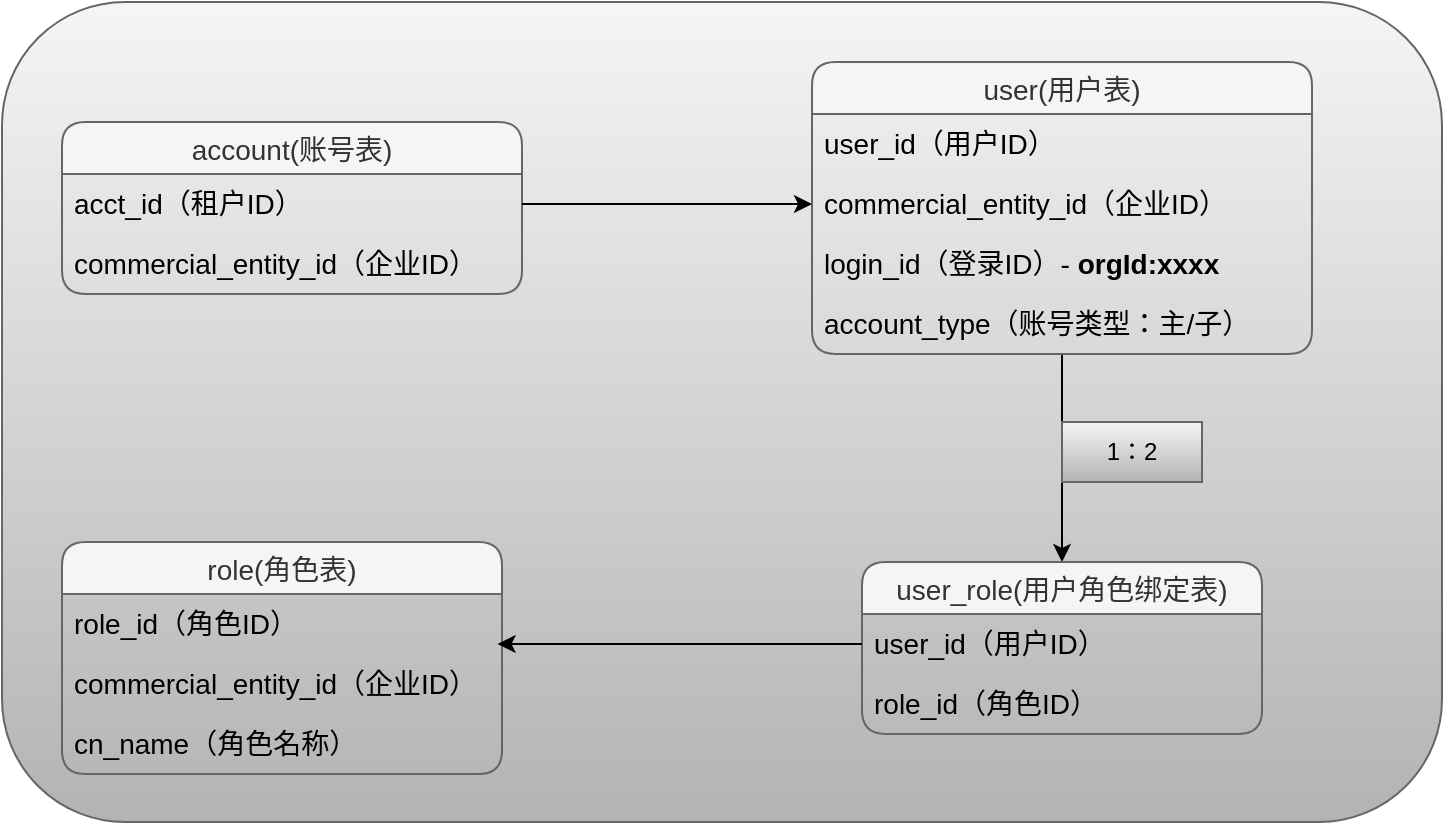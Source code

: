 <mxfile version="21.8.1" type="github" pages="2">
  <diagram name="第 1 页" id="IpazkFaS0Lrj8HOoO_6F">
    <mxGraphModel dx="954" dy="585" grid="1" gridSize="10" guides="1" tooltips="1" connect="1" arrows="1" fold="1" page="1" pageScale="1" pageWidth="2339" pageHeight="3300" math="0" shadow="0">
      <root>
        <mxCell id="0" />
        <mxCell id="1" parent="0" />
        <mxCell id="aKfJ7au6jxpPS87KoE8j-28" value="" style="rounded=1;whiteSpace=wrap;html=1;fillColor=#f5f5f5;gradientColor=#b3b3b3;strokeColor=#666666;" vertex="1" parent="1">
          <mxGeometry x="80" y="230" width="720" height="410" as="geometry" />
        </mxCell>
        <mxCell id="aKfJ7au6jxpPS87KoE8j-5" value="account(账号表)" style="swimlane;fontStyle=0;childLayout=stackLayout;horizontal=1;startSize=26;horizontalStack=0;resizeParent=1;resizeParentMax=0;resizeLast=0;collapsible=1;marginBottom=0;align=center;fontSize=14;shadow=0;rounded=1;fillColor=#f5f5f5;fontColor=#333333;strokeColor=#666666;" vertex="1" parent="1">
          <mxGeometry x="110" y="290" width="230" height="86" as="geometry" />
        </mxCell>
        <mxCell id="aKfJ7au6jxpPS87KoE8j-6" value="&lt;font style=&quot;font-size: 14px;&quot;&gt;acct_id（租户ID）&lt;/font&gt;" style="text;strokeColor=none;fillColor=none;spacingLeft=4;spacingRight=4;overflow=hidden;rotatable=0;points=[[0,0.5],[1,0.5]];portConstraint=eastwest;fontSize=12;whiteSpace=wrap;html=1;" vertex="1" parent="aKfJ7au6jxpPS87KoE8j-5">
          <mxGeometry y="26" width="230" height="30" as="geometry" />
        </mxCell>
        <mxCell id="aKfJ7au6jxpPS87KoE8j-7" value="&lt;font style=&quot;font-size: 14px;&quot;&gt;commercial_entity_id&lt;/font&gt;&lt;font style=&quot;font-size: 14px;&quot;&gt;（企业ID）&lt;/font&gt;" style="text;strokeColor=none;fillColor=none;spacingLeft=4;spacingRight=4;overflow=hidden;rotatable=0;points=[[0,0.5],[1,0.5]];portConstraint=eastwest;fontSize=12;whiteSpace=wrap;html=1;" vertex="1" parent="aKfJ7au6jxpPS87KoE8j-5">
          <mxGeometry y="56" width="230" height="30" as="geometry" />
        </mxCell>
        <mxCell id="aKfJ7au6jxpPS87KoE8j-21" style="edgeStyle=orthogonalEdgeStyle;rounded=0;orthogonalLoop=1;jettySize=auto;html=1;entryX=0.5;entryY=0;entryDx=0;entryDy=0;" edge="1" parent="1" source="aKfJ7au6jxpPS87KoE8j-10" target="aKfJ7au6jxpPS87KoE8j-18">
          <mxGeometry relative="1" as="geometry" />
        </mxCell>
        <mxCell id="aKfJ7au6jxpPS87KoE8j-10" value="user(用户表)" style="swimlane;fontStyle=0;childLayout=stackLayout;horizontal=1;startSize=26;horizontalStack=0;resizeParent=1;resizeParentMax=0;resizeLast=0;collapsible=1;marginBottom=0;align=center;fontSize=14;shadow=0;rounded=1;fillColor=#f5f5f5;fontColor=#333333;strokeColor=#666666;" vertex="1" parent="1">
          <mxGeometry x="485" y="260" width="250" height="146" as="geometry" />
        </mxCell>
        <mxCell id="aKfJ7au6jxpPS87KoE8j-11" value="&lt;font style=&quot;font-size: 14px;&quot;&gt;user_id（用户ID）&lt;/font&gt;" style="text;strokeColor=none;fillColor=none;spacingLeft=4;spacingRight=4;overflow=hidden;rotatable=0;points=[[0,0.5],[1,0.5]];portConstraint=eastwest;fontSize=12;whiteSpace=wrap;html=1;" vertex="1" parent="aKfJ7au6jxpPS87KoE8j-10">
          <mxGeometry y="26" width="250" height="30" as="geometry" />
        </mxCell>
        <mxCell id="aKfJ7au6jxpPS87KoE8j-14" value="&lt;font style=&quot;font-size: 14px;&quot;&gt;commercial_entity_id（企业ID）&lt;/font&gt;" style="text;strokeColor=none;fillColor=none;spacingLeft=4;spacingRight=4;overflow=hidden;rotatable=0;points=[[0,0.5],[1,0.5]];portConstraint=eastwest;fontSize=12;whiteSpace=wrap;html=1;" vertex="1" parent="aKfJ7au6jxpPS87KoE8j-10">
          <mxGeometry y="56" width="250" height="30" as="geometry" />
        </mxCell>
        <mxCell id="aKfJ7au6jxpPS87KoE8j-12" value="&lt;font style=&quot;font-size: 14px;&quot;&gt;login_id（登录ID）- &lt;b&gt;orgId:xxxx&lt;/b&gt;&lt;/font&gt;" style="text;strokeColor=none;fillColor=none;spacingLeft=4;spacingRight=4;overflow=hidden;rotatable=0;points=[[0,0.5],[1,0.5]];portConstraint=eastwest;fontSize=12;whiteSpace=wrap;html=1;" vertex="1" parent="aKfJ7au6jxpPS87KoE8j-10">
          <mxGeometry y="86" width="250" height="30" as="geometry" />
        </mxCell>
        <mxCell id="aKfJ7au6jxpPS87KoE8j-13" value="&lt;font style=&quot;font-size: 14px;&quot;&gt;account_type（账号类型：主/子）&lt;/font&gt;" style="text;strokeColor=none;fillColor=none;spacingLeft=4;spacingRight=4;overflow=hidden;rotatable=0;points=[[0,0.5],[1,0.5]];portConstraint=eastwest;fontSize=12;whiteSpace=wrap;html=1;" vertex="1" parent="aKfJ7au6jxpPS87KoE8j-10">
          <mxGeometry y="116" width="250" height="30" as="geometry" />
        </mxCell>
        <mxCell id="aKfJ7au6jxpPS87KoE8j-17" style="edgeStyle=orthogonalEdgeStyle;rounded=0;orthogonalLoop=1;jettySize=auto;html=1;exitX=1;exitY=0.5;exitDx=0;exitDy=0;entryX=0;entryY=0.5;entryDx=0;entryDy=0;" edge="1" parent="1" source="aKfJ7au6jxpPS87KoE8j-6" target="aKfJ7au6jxpPS87KoE8j-14">
          <mxGeometry relative="1" as="geometry" />
        </mxCell>
        <mxCell id="aKfJ7au6jxpPS87KoE8j-18" value="user_role(用户角色绑定表)" style="swimlane;fontStyle=0;childLayout=stackLayout;horizontal=1;startSize=26;horizontalStack=0;resizeParent=1;resizeParentMax=0;resizeLast=0;collapsible=1;marginBottom=0;align=center;fontSize=14;shadow=0;rounded=1;fillColor=#f5f5f5;fontColor=#333333;strokeColor=#666666;" vertex="1" parent="1">
          <mxGeometry x="510" y="510" width="200" height="86" as="geometry" />
        </mxCell>
        <mxCell id="aKfJ7au6jxpPS87KoE8j-19" value="&lt;font style=&quot;font-size: 14px;&quot;&gt;user_id（用户ID）&lt;/font&gt;" style="text;strokeColor=none;fillColor=none;spacingLeft=4;spacingRight=4;overflow=hidden;rotatable=0;points=[[0,0.5],[1,0.5]];portConstraint=eastwest;fontSize=12;whiteSpace=wrap;html=1;" vertex="1" parent="aKfJ7au6jxpPS87KoE8j-18">
          <mxGeometry y="26" width="200" height="30" as="geometry" />
        </mxCell>
        <mxCell id="aKfJ7au6jxpPS87KoE8j-20" value="&lt;font style=&quot;font-size: 14px;&quot;&gt;role_id（角色ID）&lt;/font&gt;" style="text;strokeColor=none;fillColor=none;spacingLeft=4;spacingRight=4;overflow=hidden;rotatable=0;points=[[0,0.5],[1,0.5]];portConstraint=eastwest;fontSize=12;whiteSpace=wrap;html=1;" vertex="1" parent="aKfJ7au6jxpPS87KoE8j-18">
          <mxGeometry y="56" width="200" height="30" as="geometry" />
        </mxCell>
        <mxCell id="aKfJ7au6jxpPS87KoE8j-22" value="role(角色表)" style="swimlane;fontStyle=0;childLayout=stackLayout;horizontal=1;startSize=26;horizontalStack=0;resizeParent=1;resizeParentMax=0;resizeLast=0;collapsible=1;marginBottom=0;align=center;fontSize=14;shadow=0;rounded=1;fillColor=#f5f5f5;fontColor=#333333;strokeColor=#666666;" vertex="1" parent="1">
          <mxGeometry x="110" y="500" width="220" height="116" as="geometry" />
        </mxCell>
        <mxCell id="aKfJ7au6jxpPS87KoE8j-23" value="&lt;font style=&quot;font-size: 14px;&quot;&gt;role_id（角色ID）&lt;/font&gt;" style="text;strokeColor=none;fillColor=none;spacingLeft=4;spacingRight=4;overflow=hidden;rotatable=0;points=[[0,0.5],[1,0.5]];portConstraint=eastwest;fontSize=12;whiteSpace=wrap;html=1;" vertex="1" parent="aKfJ7au6jxpPS87KoE8j-22">
          <mxGeometry y="26" width="220" height="30" as="geometry" />
        </mxCell>
        <mxCell id="aKfJ7au6jxpPS87KoE8j-24" value="&lt;font style=&quot;font-size: 14px;&quot;&gt;commercial_entity_id（企业ID）&lt;/font&gt;" style="text;strokeColor=none;fillColor=none;spacingLeft=4;spacingRight=4;overflow=hidden;rotatable=0;points=[[0,0.5],[1,0.5]];portConstraint=eastwest;fontSize=12;whiteSpace=wrap;html=1;" vertex="1" parent="aKfJ7au6jxpPS87KoE8j-22">
          <mxGeometry y="56" width="220" height="30" as="geometry" />
        </mxCell>
        <mxCell id="aKfJ7au6jxpPS87KoE8j-25" value="&lt;font style=&quot;font-size: 14px;&quot;&gt;cn_name（角色名称）&lt;/font&gt;" style="text;strokeColor=none;fillColor=none;spacingLeft=4;spacingRight=4;overflow=hidden;rotatable=0;points=[[0,0.5],[1,0.5]];portConstraint=eastwest;fontSize=12;whiteSpace=wrap;html=1;" vertex="1" parent="aKfJ7au6jxpPS87KoE8j-22">
          <mxGeometry y="86" width="220" height="30" as="geometry" />
        </mxCell>
        <mxCell id="aKfJ7au6jxpPS87KoE8j-27" style="edgeStyle=orthogonalEdgeStyle;rounded=0;orthogonalLoop=1;jettySize=auto;html=1;exitX=0;exitY=0.5;exitDx=0;exitDy=0;entryX=0.99;entryY=-0.167;entryDx=0;entryDy=0;entryPerimeter=0;" edge="1" parent="1" source="aKfJ7au6jxpPS87KoE8j-19" target="aKfJ7au6jxpPS87KoE8j-24">
          <mxGeometry relative="1" as="geometry" />
        </mxCell>
        <mxCell id="aKfJ7au6jxpPS87KoE8j-29" value="1：2" style="rounded=0;whiteSpace=wrap;html=1;fillColor=#f5f5f5;gradientColor=#b3b3b3;strokeColor=#666666;" vertex="1" parent="1">
          <mxGeometry x="610" y="440" width="70" height="30" as="geometry" />
        </mxCell>
      </root>
    </mxGraphModel>
  </diagram>
  <diagram id="zGD35rfJPjzBeyiS0ssb" name="第 2 页">
    <mxGraphModel dx="5006" dy="884" grid="1" gridSize="10" guides="1" tooltips="1" connect="1" arrows="1" fold="1" page="1" pageScale="1" pageWidth="3300" pageHeight="4681" math="0" shadow="0">
      <root>
        <mxCell id="0" />
        <mxCell id="1" parent="0" />
        <mxCell id="UZakb7jwYeY7YiyffW3u-2" value="" style="rounded=1;whiteSpace=wrap;html=1;fillColor=#bac8d3;strokeColor=#23445d;" vertex="1" parent="1">
          <mxGeometry x="-160" y="742.5" width="2070" height="1477.5" as="geometry" />
        </mxCell>
        <mxCell id="UZakb7jwYeY7YiyffW3u-193" value="" style="rounded=1;whiteSpace=wrap;html=1;fillColor=#dae8fc;gradientColor=#7ea6e0;strokeColor=#6c8ebf;glass=0;shadow=1;" vertex="1" parent="1">
          <mxGeometry x="610" y="835" width="900" height="1015" as="geometry" />
        </mxCell>
        <mxCell id="UZakb7jwYeY7YiyffW3u-4" value="" style="shape=flexArrow;endArrow=classic;html=1;rounded=0;" edge="1" parent="1">
          <mxGeometry width="50" height="50" relative="1" as="geometry">
            <mxPoint x="104.5" y="860" as="sourcePoint" />
            <mxPoint x="104.5" y="940" as="targetPoint" />
          </mxGeometry>
        </mxCell>
        <mxCell id="UZakb7jwYeY7YiyffW3u-5" value="营销通BP消息" style="rounded=1;whiteSpace=wrap;html=1;" vertex="1" parent="1">
          <mxGeometry x="45" y="800" width="120" height="60" as="geometry" />
        </mxCell>
        <mxCell id="UZakb7jwYeY7YiyffW3u-6" value="" style="rounded=1;whiteSpace=wrap;html=1;fillColor=#dae8fc;gradientColor=#7ea6e0;strokeColor=#6c8ebf;glass=0;shadow=1;" vertex="1" parent="1">
          <mxGeometry x="-70" y="940" width="590" height="660" as="geometry" />
        </mxCell>
        <mxCell id="UZakb7jwYeY7YiyffW3u-52" style="edgeStyle=orthogonalEdgeStyle;rounded=0;orthogonalLoop=1;jettySize=auto;html=1;exitX=1;exitY=0.5;exitDx=0;exitDy=0;entryX=0.5;entryY=0;entryDx=0;entryDy=0;" edge="1" parent="1" source="UZakb7jwYeY7YiyffW3u-45" target="UZakb7jwYeY7YiyffW3u-51">
          <mxGeometry relative="1" as="geometry" />
        </mxCell>
        <mxCell id="UZakb7jwYeY7YiyffW3u-53" value="否返回NULL" style="edgeLabel;html=1;align=center;verticalAlign=middle;resizable=0;points=[];" vertex="1" connectable="0" parent="UZakb7jwYeY7YiyffW3u-52">
          <mxGeometry x="-0.569" y="3" relative="1" as="geometry">
            <mxPoint as="offset" />
          </mxGeometry>
        </mxCell>
        <mxCell id="UZakb7jwYeY7YiyffW3u-54" style="edgeStyle=orthogonalEdgeStyle;rounded=0;orthogonalLoop=1;jettySize=auto;html=1;exitX=0.5;exitY=1;exitDx=0;exitDy=0;entryX=0.5;entryY=0;entryDx=0;entryDy=0;" edge="1" parent="1" source="UZakb7jwYeY7YiyffW3u-45" target="UZakb7jwYeY7YiyffW3u-46">
          <mxGeometry relative="1" as="geometry" />
        </mxCell>
        <mxCell id="UZakb7jwYeY7YiyffW3u-45" value="&lt;font style=&quot;font-size: 16px;&quot;&gt;是否营销通下发数据&lt;/font&gt;" style="rhombus;whiteSpace=wrap;html=1;" vertex="1" parent="1">
          <mxGeometry x="45" y="960" width="170" height="80" as="geometry" />
        </mxCell>
        <mxCell id="UZakb7jwYeY7YiyffW3u-55" style="edgeStyle=orthogonalEdgeStyle;rounded=0;orthogonalLoop=1;jettySize=auto;html=1;exitX=1;exitY=0.5;exitDx=0;exitDy=0;entryX=0.5;entryY=0;entryDx=0;entryDy=0;" edge="1" parent="1" source="UZakb7jwYeY7YiyffW3u-46" target="UZakb7jwYeY7YiyffW3u-51">
          <mxGeometry relative="1" as="geometry" />
        </mxCell>
        <mxCell id="UZakb7jwYeY7YiyffW3u-56" value="否返回NULL" style="edgeLabel;html=1;align=center;verticalAlign=middle;resizable=0;points=[];fontSize=11;" vertex="1" connectable="0" parent="UZakb7jwYeY7YiyffW3u-55">
          <mxGeometry x="-0.281" y="2" relative="1" as="geometry">
            <mxPoint as="offset" />
          </mxGeometry>
        </mxCell>
        <mxCell id="UZakb7jwYeY7YiyffW3u-59" style="edgeStyle=orthogonalEdgeStyle;rounded=0;orthogonalLoop=1;jettySize=auto;html=1;exitX=0.5;exitY=1;exitDx=0;exitDy=0;entryX=0.5;entryY=0;entryDx=0;entryDy=0;" edge="1" parent="1" source="UZakb7jwYeY7YiyffW3u-46" target="UZakb7jwYeY7YiyffW3u-47">
          <mxGeometry relative="1" as="geometry" />
        </mxCell>
        <mxCell id="UZakb7jwYeY7YiyffW3u-46" value="&lt;font style=&quot;font-size: 16px;&quot;&gt;是否规定组件类型&lt;/font&gt;" style="rhombus;whiteSpace=wrap;html=1;" vertex="1" parent="1">
          <mxGeometry x="45" y="1070" width="170" height="80" as="geometry" />
        </mxCell>
        <mxCell id="UZakb7jwYeY7YiyffW3u-57" style="edgeStyle=orthogonalEdgeStyle;rounded=0;orthogonalLoop=1;jettySize=auto;html=1;entryX=0;entryY=0.5;entryDx=0;entryDy=0;" edge="1" parent="1" source="UZakb7jwYeY7YiyffW3u-47" target="UZakb7jwYeY7YiyffW3u-51">
          <mxGeometry relative="1" as="geometry" />
        </mxCell>
        <mxCell id="UZakb7jwYeY7YiyffW3u-58" value="&lt;font style=&quot;font-size: 12px;&quot;&gt;是返回NULL&lt;/font&gt;" style="edgeLabel;html=1;align=center;verticalAlign=middle;resizable=0;points=[];" vertex="1" connectable="0" parent="UZakb7jwYeY7YiyffW3u-57">
          <mxGeometry x="-0.087" y="3" relative="1" as="geometry">
            <mxPoint as="offset" />
          </mxGeometry>
        </mxCell>
        <mxCell id="UZakb7jwYeY7YiyffW3u-60" style="edgeStyle=orthogonalEdgeStyle;rounded=0;orthogonalLoop=1;jettySize=auto;html=1;exitX=0.5;exitY=1;exitDx=0;exitDy=0;entryX=0.5;entryY=0;entryDx=0;entryDy=0;" edge="1" parent="1" source="UZakb7jwYeY7YiyffW3u-47" target="UZakb7jwYeY7YiyffW3u-48">
          <mxGeometry relative="1" as="geometry" />
        </mxCell>
        <mxCell id="UZakb7jwYeY7YiyffW3u-47" value="&lt;font style=&quot;font-size: 16px;&quot;&gt;是否是否商桥数据&lt;/font&gt;" style="rhombus;whiteSpace=wrap;html=1;" vertex="1" parent="1">
          <mxGeometry x="40" y="1170" width="180" height="80" as="geometry" />
        </mxCell>
        <mxCell id="UZakb7jwYeY7YiyffW3u-61" style="edgeStyle=orthogonalEdgeStyle;rounded=0;orthogonalLoop=1;jettySize=auto;html=1;exitX=1;exitY=0.5;exitDx=0;exitDy=0;entryX=0.5;entryY=1;entryDx=0;entryDy=0;" edge="1" parent="1" source="UZakb7jwYeY7YiyffW3u-48" target="UZakb7jwYeY7YiyffW3u-51">
          <mxGeometry relative="1" as="geometry" />
        </mxCell>
        <mxCell id="UZakb7jwYeY7YiyffW3u-62" value="否返回NULL" style="edgeLabel;html=1;align=center;verticalAlign=middle;resizable=0;points=[];" vertex="1" connectable="0" parent="UZakb7jwYeY7YiyffW3u-61">
          <mxGeometry x="-0.516" y="-2" relative="1" as="geometry">
            <mxPoint as="offset" />
          </mxGeometry>
        </mxCell>
        <mxCell id="UZakb7jwYeY7YiyffW3u-63" style="edgeStyle=orthogonalEdgeStyle;rounded=0;orthogonalLoop=1;jettySize=auto;html=1;exitX=0.5;exitY=1;exitDx=0;exitDy=0;entryX=0.5;entryY=0;entryDx=0;entryDy=0;" edge="1" parent="1" source="UZakb7jwYeY7YiyffW3u-48" target="UZakb7jwYeY7YiyffW3u-49">
          <mxGeometry relative="1" as="geometry" />
        </mxCell>
        <mxCell id="UZakb7jwYeY7YiyffW3u-48" value="&lt;font style=&quot;font-size: 16px;&quot;&gt;推广账号及&lt;span style=&quot;border-color: var(--border-color);&quot;&gt;爱番番绑定&lt;/span&gt;&lt;/font&gt;" style="rhombus;whiteSpace=wrap;html=1;" vertex="1" parent="1">
          <mxGeometry x="45" y="1270" width="170" height="80" as="geometry" />
        </mxCell>
        <mxCell id="UZakb7jwYeY7YiyffW3u-64" style="edgeStyle=orthogonalEdgeStyle;rounded=0;orthogonalLoop=1;jettySize=auto;html=1;exitX=0.5;exitY=1;exitDx=0;exitDy=0;entryX=0.5;entryY=0;entryDx=0;entryDy=0;" edge="1" parent="1" source="UZakb7jwYeY7YiyffW3u-49" target="UZakb7jwYeY7YiyffW3u-50">
          <mxGeometry relative="1" as="geometry" />
        </mxCell>
        <mxCell id="UZakb7jwYeY7YiyffW3u-49" value="&lt;font style=&quot;font-size: 16px;&quot;&gt;通过DTO对VO数据解析赋值&lt;/font&gt;" style="rounded=1;whiteSpace=wrap;html=1;" vertex="1" parent="1">
          <mxGeometry x="70" y="1370" width="120" height="60" as="geometry" />
        </mxCell>
        <mxCell id="UZakb7jwYeY7YiyffW3u-65" style="edgeStyle=orthogonalEdgeStyle;rounded=0;orthogonalLoop=1;jettySize=auto;html=1;endArrow=none;endFill=0;" edge="1" parent="1" source="UZakb7jwYeY7YiyffW3u-50">
          <mxGeometry relative="1" as="geometry">
            <mxPoint x="385" y="1260" as="targetPoint" />
          </mxGeometry>
        </mxCell>
        <mxCell id="UZakb7jwYeY7YiyffW3u-66" value="否返回NULL" style="edgeLabel;html=1;align=center;verticalAlign=middle;resizable=0;points=[];" vertex="1" connectable="0" parent="UZakb7jwYeY7YiyffW3u-65">
          <mxGeometry x="-0.64" y="-1" relative="1" as="geometry">
            <mxPoint as="offset" />
          </mxGeometry>
        </mxCell>
        <mxCell id="UZakb7jwYeY7YiyffW3u-67" style="edgeStyle=orthogonalEdgeStyle;rounded=0;orthogonalLoop=1;jettySize=auto;html=1;exitX=0.5;exitY=1;exitDx=0;exitDy=0;entryX=0.5;entryY=1;entryDx=0;entryDy=0;endArrow=none;endFill=0;" edge="1" parent="1" source="UZakb7jwYeY7YiyffW3u-50" target="UZakb7jwYeY7YiyffW3u-51">
          <mxGeometry relative="1" as="geometry" />
        </mxCell>
        <mxCell id="UZakb7jwYeY7YiyffW3u-68" value="返回解析后的VO" style="edgeLabel;html=1;align=center;verticalAlign=middle;resizable=0;points=[];" vertex="1" connectable="0" parent="UZakb7jwYeY7YiyffW3u-67">
          <mxGeometry x="-0.515" y="3" relative="1" as="geometry">
            <mxPoint x="-1" as="offset" />
          </mxGeometry>
        </mxCell>
        <mxCell id="UZakb7jwYeY7YiyffW3u-50" value="&lt;span style=&quot;font-size: 16px;&quot;&gt;是否包含联系方式&lt;/span&gt;" style="rhombus;whiteSpace=wrap;html=1;" vertex="1" parent="1">
          <mxGeometry x="45" y="1450" width="170" height="80" as="geometry" />
        </mxCell>
        <mxCell id="UZakb7jwYeY7YiyffW3u-51" value="返回线索VO" style="ellipse;whiteSpace=wrap;html=1;" vertex="1" parent="1">
          <mxGeometry x="325" y="1170" width="120" height="80" as="geometry" />
        </mxCell>
        <mxCell id="UZakb7jwYeY7YiyffW3u-192" value="" style="edgeStyle=orthogonalEdgeStyle;rounded=0;orthogonalLoop=1;jettySize=auto;html=1;" edge="1" parent="1" source="UZakb7jwYeY7YiyffW3u-87" target="UZakb7jwYeY7YiyffW3u-88">
          <mxGeometry relative="1" as="geometry" />
        </mxCell>
        <mxCell id="UZakb7jwYeY7YiyffW3u-87" value="&lt;font style=&quot;font-size: 15px;&quot;&gt;线索VO&lt;/font&gt;" style="ellipse;whiteSpace=wrap;html=1;" vertex="1" parent="1">
          <mxGeometry x="743.75" y="870" width="90" height="40" as="geometry" />
        </mxCell>
        <mxCell id="UZakb7jwYeY7YiyffW3u-90" style="edgeStyle=orthogonalEdgeStyle;rounded=0;orthogonalLoop=1;jettySize=auto;html=1;entryX=0;entryY=0.5;entryDx=0;entryDy=0;" edge="1" parent="1" source="UZakb7jwYeY7YiyffW3u-88" target="UZakb7jwYeY7YiyffW3u-89">
          <mxGeometry relative="1" as="geometry" />
        </mxCell>
        <mxCell id="UZakb7jwYeY7YiyffW3u-190" value="Y" style="edgeLabel;html=1;align=center;verticalAlign=middle;resizable=0;points=[];" vertex="1" connectable="0" parent="UZakb7jwYeY7YiyffW3u-90">
          <mxGeometry x="-0.079" y="2" relative="1" as="geometry">
            <mxPoint as="offset" />
          </mxGeometry>
        </mxCell>
        <mxCell id="UZakb7jwYeY7YiyffW3u-94" value="" style="edgeStyle=orthogonalEdgeStyle;rounded=0;orthogonalLoop=1;jettySize=auto;html=1;" edge="1" parent="1" source="UZakb7jwYeY7YiyffW3u-88" target="UZakb7jwYeY7YiyffW3u-93">
          <mxGeometry relative="1" as="geometry" />
        </mxCell>
        <mxCell id="UZakb7jwYeY7YiyffW3u-191" value="N" style="edgeLabel;html=1;align=center;verticalAlign=middle;resizable=0;points=[];" vertex="1" connectable="0" parent="UZakb7jwYeY7YiyffW3u-94">
          <mxGeometry x="-0.341" y="-5" relative="1" as="geometry">
            <mxPoint as="offset" />
          </mxGeometry>
        </mxCell>
        <mxCell id="UZakb7jwYeY7YiyffW3u-88" value="&lt;font style=&quot;font-size: 14px;&quot;&gt;该消息VO是否已&lt;br&gt;落库(clue_bo)&lt;/font&gt;" style="rhombus;whiteSpace=wrap;html=1;rounded=1;" vertex="1" parent="1">
          <mxGeometry x="713.75" y="940" width="150" height="80" as="geometry" />
        </mxCell>
        <mxCell id="UZakb7jwYeY7YiyffW3u-89" value="&lt;font style=&quot;font-size: 15px;&quot;&gt;clue_bo 更新处理&lt;/font&gt;" style="rounded=1;whiteSpace=wrap;html=1;fillColor=#f5f5f5;gradientColor=#b3b3b3;strokeColor=#666666;" vertex="1" parent="1">
          <mxGeometry x="943.75" y="950" width="120" height="60" as="geometry" />
        </mxCell>
        <mxCell id="UZakb7jwYeY7YiyffW3u-96" value="" style="edgeStyle=orthogonalEdgeStyle;rounded=0;orthogonalLoop=1;jettySize=auto;html=1;" edge="1" parent="1" source="UZakb7jwYeY7YiyffW3u-93" target="UZakb7jwYeY7YiyffW3u-95">
          <mxGeometry relative="1" as="geometry" />
        </mxCell>
        <mxCell id="UZakb7jwYeY7YiyffW3u-93" value="&lt;font style=&quot;font-size: 15px;&quot;&gt;落潜去重判断(手机号信息)&lt;br&gt;&lt;span style=&quot;&quot;&gt;DuplicationValidateVO&lt;/span&gt;&lt;br&gt;&lt;/font&gt;" style="whiteSpace=wrap;html=1;rounded=1;" vertex="1" parent="1">
          <mxGeometry x="711.25" y="1060" width="155" height="60" as="geometry" />
        </mxCell>
        <mxCell id="UZakb7jwYeY7YiyffW3u-98" value="" style="edgeStyle=orthogonalEdgeStyle;rounded=0;orthogonalLoop=1;jettySize=auto;html=1;" edge="1" parent="1" source="UZakb7jwYeY7YiyffW3u-95" target="UZakb7jwYeY7YiyffW3u-97">
          <mxGeometry relative="1" as="geometry" />
        </mxCell>
        <mxCell id="UZakb7jwYeY7YiyffW3u-101" value="Y" style="edgeLabel;html=1;align=center;verticalAlign=middle;resizable=0;points=[];" vertex="1" connectable="0" parent="UZakb7jwYeY7YiyffW3u-98">
          <mxGeometry x="-0.263" y="4" relative="1" as="geometry">
            <mxPoint as="offset" />
          </mxGeometry>
        </mxCell>
        <mxCell id="UZakb7jwYeY7YiyffW3u-105" value="" style="edgeStyle=orthogonalEdgeStyle;rounded=0;orthogonalLoop=1;jettySize=auto;html=1;" edge="1" parent="1" source="UZakb7jwYeY7YiyffW3u-95" target="UZakb7jwYeY7YiyffW3u-104">
          <mxGeometry relative="1" as="geometry" />
        </mxCell>
        <mxCell id="UZakb7jwYeY7YiyffW3u-95" value="命中客户重复" style="rhombus;whiteSpace=wrap;html=1;rounded=1;" vertex="1" parent="1">
          <mxGeometry x="728.75" y="1160" width="120" height="80" as="geometry" />
        </mxCell>
        <mxCell id="UZakb7jwYeY7YiyffW3u-100" value="" style="edgeStyle=orthogonalEdgeStyle;rounded=0;orthogonalLoop=1;jettySize=auto;html=1;" edge="1" parent="1" source="UZakb7jwYeY7YiyffW3u-97" target="UZakb7jwYeY7YiyffW3u-99">
          <mxGeometry relative="1" as="geometry" />
        </mxCell>
        <mxCell id="UZakb7jwYeY7YiyffW3u-97" value="客户重复逻辑处理" style="whiteSpace=wrap;html=1;rounded=1;" vertex="1" parent="1">
          <mxGeometry x="928.75" y="1170" width="120" height="60" as="geometry" />
        </mxCell>
        <mxCell id="UZakb7jwYeY7YiyffW3u-113" value="" style="edgeStyle=orthogonalEdgeStyle;rounded=0;orthogonalLoop=1;jettySize=auto;html=1;" edge="1" parent="1" source="UZakb7jwYeY7YiyffW3u-99" target="UZakb7jwYeY7YiyffW3u-102">
          <mxGeometry relative="1" as="geometry" />
        </mxCell>
        <mxCell id="UZakb7jwYeY7YiyffW3u-99" value="&lt;font style=&quot;font-size: 15px;&quot;&gt;插入标识为&lt;font color=&quot;#ff3333&quot;&gt;repeat&lt;/font&gt;的clue_bo记录&lt;/font&gt;" style="whiteSpace=wrap;html=1;rounded=1;fillColor=#f5f5f5;gradientColor=#b3b3b3;strokeColor=#666666;" vertex="1" parent="1">
          <mxGeometry x="1093.75" y="1175" width="132.5" height="50" as="geometry" />
        </mxCell>
        <mxCell id="UZakb7jwYeY7YiyffW3u-102" value="&lt;font style=&quot;font-size: 15px;&quot;&gt;本地事件通知&lt;/font&gt;" style="whiteSpace=wrap;html=1;rounded=1;" vertex="1" parent="1">
          <mxGeometry x="1313.75" y="1182.5" width="115" height="35" as="geometry" />
        </mxCell>
        <mxCell id="UZakb7jwYeY7YiyffW3u-109" value="" style="edgeStyle=orthogonalEdgeStyle;rounded=0;orthogonalLoop=1;jettySize=auto;html=1;" edge="1" parent="1" source="UZakb7jwYeY7YiyffW3u-104" target="UZakb7jwYeY7YiyffW3u-108">
          <mxGeometry relative="1" as="geometry" />
        </mxCell>
        <mxCell id="UZakb7jwYeY7YiyffW3u-143" value="Y" style="edgeLabel;html=1;align=center;verticalAlign=middle;resizable=0;points=[];" vertex="1" connectable="0" parent="UZakb7jwYeY7YiyffW3u-109">
          <mxGeometry x="-0.014" y="4" relative="1" as="geometry">
            <mxPoint x="1" as="offset" />
          </mxGeometry>
        </mxCell>
        <mxCell id="UZakb7jwYeY7YiyffW3u-132" value="" style="edgeStyle=orthogonalEdgeStyle;rounded=0;orthogonalLoop=1;jettySize=auto;html=1;" edge="1" parent="1" source="UZakb7jwYeY7YiyffW3u-104" target="UZakb7jwYeY7YiyffW3u-131">
          <mxGeometry relative="1" as="geometry" />
        </mxCell>
        <mxCell id="UZakb7jwYeY7YiyffW3u-144" value="N" style="edgeLabel;html=1;align=center;verticalAlign=middle;resizable=0;points=[];" vertex="1" connectable="0" parent="UZakb7jwYeY7YiyffW3u-132">
          <mxGeometry x="-0.323" y="5" relative="1" as="geometry">
            <mxPoint as="offset" />
          </mxGeometry>
        </mxCell>
        <mxCell id="UZakb7jwYeY7YiyffW3u-104" value="&lt;font style=&quot;font-size: 15px;&quot;&gt;命中线索数据重复&lt;/font&gt;" style="rhombus;whiteSpace=wrap;html=1;rounded=1;" vertex="1" parent="1">
          <mxGeometry x="716.25" y="1295" width="145" height="80" as="geometry" />
        </mxCell>
        <mxCell id="UZakb7jwYeY7YiyffW3u-111" value="" style="edgeStyle=orthogonalEdgeStyle;rounded=0;orthogonalLoop=1;jettySize=auto;html=1;" edge="1" parent="1" source="UZakb7jwYeY7YiyffW3u-108" target="UZakb7jwYeY7YiyffW3u-110">
          <mxGeometry relative="1" as="geometry" />
        </mxCell>
        <mxCell id="UZakb7jwYeY7YiyffW3u-112" value="Y" style="edgeLabel;html=1;align=center;verticalAlign=middle;resizable=0;points=[];" vertex="1" connectable="0" parent="UZakb7jwYeY7YiyffW3u-111">
          <mxGeometry x="-0.068" y="1" relative="1" as="geometry">
            <mxPoint as="offset" />
          </mxGeometry>
        </mxCell>
        <mxCell id="UZakb7jwYeY7YiyffW3u-162" style="edgeStyle=orthogonalEdgeStyle;rounded=0;orthogonalLoop=1;jettySize=auto;html=1;exitX=1;exitY=0.5;exitDx=0;exitDy=0;entryX=0;entryY=0.5;entryDx=0;entryDy=0;" edge="1" parent="1" source="UZakb7jwYeY7YiyffW3u-108" target="UZakb7jwYeY7YiyffW3u-125">
          <mxGeometry relative="1" as="geometry" />
        </mxCell>
        <mxCell id="UZakb7jwYeY7YiyffW3u-163" value="N" style="edgeLabel;html=1;align=center;verticalAlign=middle;resizable=0;points=[];" vertex="1" connectable="0" parent="UZakb7jwYeY7YiyffW3u-162">
          <mxGeometry x="-0.331" y="-1" relative="1" as="geometry">
            <mxPoint as="offset" />
          </mxGeometry>
        </mxCell>
        <mxCell id="UZakb7jwYeY7YiyffW3u-108" value="已有线索非商业，&lt;br&gt;该消息VO为商业消息" style="rhombus;whiteSpace=wrap;html=1;rounded=1;" vertex="1" parent="1">
          <mxGeometry x="710" y="1475" width="157.5" height="85" as="geometry" />
        </mxCell>
        <mxCell id="UZakb7jwYeY7YiyffW3u-120" value="" style="edgeStyle=orthogonalEdgeStyle;rounded=0;orthogonalLoop=1;jettySize=auto;html=1;" edge="1" parent="1" source="UZakb7jwYeY7YiyffW3u-110" target="UZakb7jwYeY7YiyffW3u-119">
          <mxGeometry relative="1" as="geometry" />
        </mxCell>
        <mxCell id="UZakb7jwYeY7YiyffW3u-185" style="edgeStyle=orthogonalEdgeStyle;rounded=0;orthogonalLoop=1;jettySize=auto;html=1;" edge="1" parent="1" source="UZakb7jwYeY7YiyffW3u-110" target="UZakb7jwYeY7YiyffW3u-184">
          <mxGeometry relative="1" as="geometry" />
        </mxCell>
        <mxCell id="UZakb7jwYeY7YiyffW3u-110" value="&lt;font style=&quot;font-size: 15px;&quot;&gt;pot_cust 线索数据更新（商业更新非商业）&lt;/font&gt;" style="whiteSpace=wrap;html=1;rounded=1;fillColor=#f5f5f5;gradientColor=#b3b3b3;strokeColor=#666666;" vertex="1" parent="1">
          <mxGeometry x="728.75" y="1620" width="120" height="60" as="geometry" />
        </mxCell>
        <mxCell id="UZakb7jwYeY7YiyffW3u-121" value="" style="edgeStyle=orthogonalEdgeStyle;rounded=0;orthogonalLoop=1;jettySize=auto;html=1;" edge="1" parent="1" source="UZakb7jwYeY7YiyffW3u-110" target="UZakb7jwYeY7YiyffW3u-119">
          <mxGeometry relative="1" as="geometry">
            <mxPoint x="1286.75" y="1405" as="sourcePoint" />
            <mxPoint x="1508.75" y="1405" as="targetPoint" />
          </mxGeometry>
        </mxCell>
        <mxCell id="UZakb7jwYeY7YiyffW3u-189" style="edgeStyle=orthogonalEdgeStyle;rounded=0;orthogonalLoop=1;jettySize=auto;html=1;" edge="1" parent="1" source="UZakb7jwYeY7YiyffW3u-119">
          <mxGeometry relative="1" as="geometry">
            <mxPoint x="1123.75" y="1777.5" as="targetPoint" />
          </mxGeometry>
        </mxCell>
        <mxCell id="UZakb7jwYeY7YiyffW3u-119" value="&lt;font style=&quot;font-size: 15px;&quot;&gt;该消息VO是否已&lt;br style=&quot;border-color: var(--border-color);&quot;&gt;落库(clue_bo)&lt;/font&gt;" style="rhombus;whiteSpace=wrap;html=1;rounded=1;" vertex="1" parent="1">
          <mxGeometry x="713.75" y="1730" width="150" height="95" as="geometry" />
        </mxCell>
        <mxCell id="UZakb7jwYeY7YiyffW3u-125" value="&lt;font style=&quot;font-size: 15px;&quot;&gt;插入标识为&lt;font color=&quot;#ff3333&quot;&gt;repeat&lt;/font&gt;的clue_bo记录&lt;/font&gt;" style="whiteSpace=wrap;html=1;rounded=1;fillColor=#f5f5f5;gradientColor=#b3b3b3;strokeColor=#666666;" vertex="1" parent="1">
          <mxGeometry x="933.75" y="1492.5" width="132.5" height="50" as="geometry" />
        </mxCell>
        <mxCell id="UZakb7jwYeY7YiyffW3u-134" value="" style="edgeStyle=orthogonalEdgeStyle;rounded=0;orthogonalLoop=1;jettySize=auto;html=1;" edge="1" parent="1" source="UZakb7jwYeY7YiyffW3u-131" target="UZakb7jwYeY7YiyffW3u-133">
          <mxGeometry relative="1" as="geometry" />
        </mxCell>
        <mxCell id="UZakb7jwYeY7YiyffW3u-131" value="&lt;font style=&quot;font-size: 15px;&quot;&gt;创建线索(pot_cust)&lt;/font&gt;" style="whiteSpace=wrap;html=1;rounded=1;fillColor=#f5f5f5;gradientColor=#b3b3b3;strokeColor=#666666;" vertex="1" parent="1">
          <mxGeometry x="933.75" y="1305" width="120" height="60" as="geometry" />
        </mxCell>
        <mxCell id="UZakb7jwYeY7YiyffW3u-133" value="&lt;font style=&quot;font-size: 15px;&quot;&gt;新增clue_bo记录&lt;/font&gt;" style="whiteSpace=wrap;html=1;rounded=1;fillColor=#f5f5f5;gradientColor=#b3b3b3;strokeColor=#666666;" vertex="1" parent="1">
          <mxGeometry x="1103.75" y="1310" width="132.5" height="50" as="geometry" />
        </mxCell>
        <mxCell id="UZakb7jwYeY7YiyffW3u-142" value="&lt;font style=&quot;font-size: 14px;&quot;&gt;LeadsDuplicateLocalEvent&lt;/font&gt;" style="text;html=1;align=center;verticalAlign=middle;resizable=0;points=[];autosize=1;strokeColor=none;fillColor=none;" vertex="1" parent="1">
          <mxGeometry x="1276.25" y="1152.5" width="190" height="30" as="geometry" />
        </mxCell>
        <mxCell id="UZakb7jwYeY7YiyffW3u-153" value="&lt;font style=&quot;font-size: 14px;&quot;&gt;LeadsCreateLocalEvent&lt;/font&gt;" style="text;html=1;align=center;verticalAlign=middle;resizable=0;points=[];autosize=1;strokeColor=none;fillColor=none;" vertex="1" parent="1">
          <mxGeometry x="1286.25" y="1230" width="170" height="30" as="geometry" />
        </mxCell>
        <mxCell id="UZakb7jwYeY7YiyffW3u-169" value="&lt;font style=&quot;font-size: 15px;&quot;&gt;本地事件通知&lt;/font&gt;" style="whiteSpace=wrap;html=1;rounded=1;" vertex="1" parent="1">
          <mxGeometry x="1313.75" y="1260" width="115" height="35" as="geometry" />
        </mxCell>
        <mxCell id="UZakb7jwYeY7YiyffW3u-172" value="" style="endArrow=classic;html=1;rounded=0;entryX=0;entryY=0.5;entryDx=0;entryDy=0;edgeStyle=orthogonalEdgeStyle;exitX=0.5;exitY=0;exitDx=0;exitDy=0;" edge="1" parent="1" source="UZakb7jwYeY7YiyffW3u-133" target="UZakb7jwYeY7YiyffW3u-169">
          <mxGeometry width="50" height="50" relative="1" as="geometry">
            <mxPoint x="1133.75" y="1294.53" as="sourcePoint" />
            <mxPoint x="1297.08" y="1269.465" as="targetPoint" />
          </mxGeometry>
        </mxCell>
        <mxCell id="UZakb7jwYeY7YiyffW3u-173" value="&lt;font style=&quot;font-size: 15px;&quot;&gt;领域事件通知&lt;/font&gt;" style="whiteSpace=wrap;html=1;rounded=1;fillColor=#fff2cc;gradientColor=#ffd966;strokeColor=#d6b656;" vertex="1" parent="1">
          <mxGeometry x="1313.75" y="1375" width="115" height="35" as="geometry" />
        </mxCell>
        <mxCell id="UZakb7jwYeY7YiyffW3u-174" value="" style="endArrow=classic;html=1;rounded=0;entryX=0;entryY=0.75;entryDx=0;entryDy=0;edgeStyle=orthogonalEdgeStyle;" edge="1" parent="1">
          <mxGeometry width="50" height="50" relative="1" as="geometry">
            <mxPoint x="1163.75" y="1360" as="sourcePoint" />
            <mxPoint x="1313.75" y="1401.25" as="targetPoint" />
            <Array as="points">
              <mxPoint x="1173.75" y="1360" />
              <mxPoint x="1173.75" y="1401" />
            </Array>
          </mxGeometry>
        </mxCell>
        <mxCell id="UZakb7jwYeY7YiyffW3u-175" value="&lt;font style=&quot;font-size: 14px;&quot;&gt;LeadsCreatedEvent&lt;/font&gt;" style="text;html=1;align=center;verticalAlign=middle;resizable=0;points=[];autosize=1;strokeColor=none;fillColor=none;" vertex="1" parent="1">
          <mxGeometry x="1288.75" y="1348" width="150" height="30" as="geometry" />
        </mxCell>
        <mxCell id="UZakb7jwYeY7YiyffW3u-176" value="&lt;font style=&quot;font-size: 15px;&quot;&gt;领域事件通知&lt;/font&gt;" style="whiteSpace=wrap;html=1;rounded=1;fillColor=#fff2cc;gradientColor=#ffd966;strokeColor=#d6b656;" vertex="1" parent="1">
          <mxGeometry x="1123.75" y="1545" width="115" height="35" as="geometry" />
        </mxCell>
        <mxCell id="UZakb7jwYeY7YiyffW3u-177" value="" style="endArrow=classic;html=1;rounded=0;entryX=0;entryY=0.5;entryDx=0;entryDy=0;exitX=0.5;exitY=1;exitDx=0;exitDy=0;edgeStyle=orthogonalEdgeStyle;" edge="1" parent="1" source="UZakb7jwYeY7YiyffW3u-125" target="UZakb7jwYeY7YiyffW3u-176">
          <mxGeometry width="50" height="50" relative="1" as="geometry">
            <mxPoint x="1173.75" y="1510" as="sourcePoint" />
            <mxPoint x="1243.75" y="1520" as="targetPoint" />
          </mxGeometry>
        </mxCell>
        <mxCell id="UZakb7jwYeY7YiyffW3u-180" value="&lt;font style=&quot;font-size: 14px;&quot;&gt;RawLeadsRepeatedEvent&lt;/font&gt;" style="text;html=1;align=center;verticalAlign=middle;resizable=0;points=[];autosize=1;strokeColor=none;fillColor=none;" vertex="1" parent="1">
          <mxGeometry x="1088.75" y="1520" width="190" height="30" as="geometry" />
        </mxCell>
        <mxCell id="UZakb7jwYeY7YiyffW3u-181" value="&lt;font style=&quot;font-size: 15px;&quot;&gt;本地事件通知&lt;/font&gt;" style="whiteSpace=wrap;html=1;rounded=1;" vertex="1" parent="1">
          <mxGeometry x="1121.25" y="1460" width="115" height="35" as="geometry" />
        </mxCell>
        <mxCell id="UZakb7jwYeY7YiyffW3u-182" value="" style="endArrow=classic;html=1;rounded=0;entryX=0;entryY=0.5;entryDx=0;entryDy=0;exitX=0.5;exitY=0;exitDx=0;exitDy=0;edgeStyle=orthogonalEdgeStyle;" edge="1" parent="1" source="UZakb7jwYeY7YiyffW3u-125" target="UZakb7jwYeY7YiyffW3u-181">
          <mxGeometry width="50" height="50" relative="1" as="geometry">
            <mxPoint x="1193.75" y="1570" as="sourcePoint" />
            <mxPoint x="1243.75" y="1520" as="targetPoint" />
          </mxGeometry>
        </mxCell>
        <mxCell id="UZakb7jwYeY7YiyffW3u-183" value="&lt;font style=&quot;font-size: 14px;&quot;&gt;LeadsDuplicateLocalEvent&lt;/font&gt;" style="text;html=1;align=center;verticalAlign=middle;resizable=0;points=[];autosize=1;strokeColor=none;fillColor=none;" vertex="1" parent="1">
          <mxGeometry x="1083.75" y="1430" width="190" height="30" as="geometry" />
        </mxCell>
        <mxCell id="UZakb7jwYeY7YiyffW3u-184" value="&lt;font style=&quot;font-size: 15px;&quot;&gt;领域事件通知&lt;/font&gt;" style="whiteSpace=wrap;html=1;rounded=1;fillColor=#fff2cc;gradientColor=#ffd966;strokeColor=#d6b656;" vertex="1" parent="1">
          <mxGeometry x="1126.25" y="1632.5" width="115" height="35" as="geometry" />
        </mxCell>
        <mxCell id="UZakb7jwYeY7YiyffW3u-186" value="&lt;font style=&quot;font-size: 14px;&quot;&gt;LeadsUpdatedEvent&lt;/font&gt;" style="text;html=1;align=center;verticalAlign=middle;resizable=0;points=[];autosize=1;strokeColor=none;fillColor=none;" vertex="1" parent="1">
          <mxGeometry x="1108.75" y="1608" width="150" height="30" as="geometry" />
        </mxCell>
        <mxCell id="UZakb7jwYeY7YiyffW3u-187" value="&lt;font style=&quot;font-size: 15px;&quot;&gt;本地事件通知&lt;/font&gt;" style="whiteSpace=wrap;html=1;rounded=1;" vertex="1" parent="1">
          <mxGeometry x="1126.25" y="1760" width="115" height="35" as="geometry" />
        </mxCell>
        <mxCell id="UZakb7jwYeY7YiyffW3u-188" value="&lt;font style=&quot;font-size: 14px;&quot;&gt;LeadsDuplicateLocalEvent&lt;/font&gt;" style="text;html=1;align=center;verticalAlign=middle;resizable=0;points=[];autosize=1;strokeColor=none;fillColor=none;" vertex="1" parent="1">
          <mxGeometry x="1088.75" y="1730" width="190" height="30" as="geometry" />
        </mxCell>
        <mxCell id="UZakb7jwYeY7YiyffW3u-196" value="" style="shape=flexArrow;endArrow=classic;html=1;rounded=0;width=16;endSize=1.52;" edge="1" parent="1">
          <mxGeometry width="50" height="50" relative="1" as="geometry">
            <mxPoint x="540" y="960" as="sourcePoint" />
            <mxPoint x="590" y="910" as="targetPoint" />
          </mxGeometry>
        </mxCell>
        <mxCell id="UZakb7jwYeY7YiyffW3u-197" value="&lt;font style=&quot;font-size: 17px;&quot;&gt;DB&lt;/font&gt;" style="rounded=1;whiteSpace=wrap;html=1;fillColor=#f5f5f5;gradientColor=#b3b3b3;strokeColor=#666666;glass=0;shadow=1;" vertex="1" parent="1">
          <mxGeometry x="1590" y="1037.5" width="300" height="212.5" as="geometry" />
        </mxCell>
        <mxCell id="UZakb7jwYeY7YiyffW3u-198" value="&lt;h1&gt;&lt;font style=&quot;font-size: 24px;&quot;&gt;&lt;font style=&quot;font-size: 24px;&quot;&gt;消息&lt;/font&gt;解析&lt;/font&gt;&lt;/h1&gt;" style="text;html=1;strokeColor=none;fillColor=none;align=center;verticalAlign=middle;whiteSpace=wrap;rounded=0;" vertex="1" parent="1">
          <mxGeometry x="180" y="930" width="130" height="30" as="geometry" />
        </mxCell>
        <mxCell id="UZakb7jwYeY7YiyffW3u-199" value="&lt;span style=&quot;font-size: 17px;&quot;&gt;领域事件消息&lt;/span&gt;" style="rounded=1;whiteSpace=wrap;html=1;fillColor=#fff2cc;gradientColor=#ffd966;strokeColor=#d6b656;glass=0;shadow=1;" vertex="1" parent="1">
          <mxGeometry x="1590" y="1360" width="300" height="212.5" as="geometry" />
        </mxCell>
        <mxCell id="UZakb7jwYeY7YiyffW3u-200" value="&lt;span style=&quot;font-size: 17px;&quot;&gt;本地事件消息&lt;/span&gt;" style="rounded=1;whiteSpace=wrap;html=1;glass=0;shadow=1;" vertex="1" parent="1">
          <mxGeometry x="890" y="1940" width="300" height="212.5" as="geometry" />
        </mxCell>
        <mxCell id="UZakb7jwYeY7YiyffW3u-201" value="&lt;h1&gt;线索去重融合&lt;/h1&gt;" style="text;html=1;strokeColor=none;fillColor=none;align=center;verticalAlign=middle;whiteSpace=wrap;rounded=0;" vertex="1" parent="1">
          <mxGeometry x="1060" y="820" width="180" height="30" as="geometry" />
        </mxCell>
      </root>
    </mxGraphModel>
  </diagram>
</mxfile>
